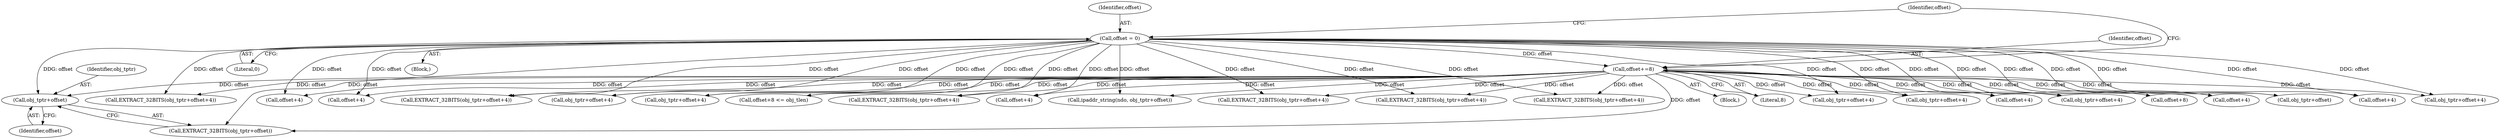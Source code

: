 digraph "0_tcpdump_0b661e0aa61850234b64394585cf577aac570bf4@pointer" {
"1001201" [label="(Call,obj_tptr+offset)"];
"1001179" [label="(Call,offset = 0)"];
"1001283" [label="(Call,offset+=8)"];
"1001180" [label="(Identifier,offset)"];
"1001268" [label="(Call,EXTRACT_32BITS(obj_tptr+offset+4))"];
"1001241" [label="(Call,offset+4)"];
"1001253" [label="(Call,offset+4)"];
"1001179" [label="(Call,offset = 0)"];
"1001181" [label="(Literal,0)"];
"1001200" [label="(Call,EXTRACT_32BITS(obj_tptr+offset))"];
"1001276" [label="(Call,EXTRACT_32BITS(obj_tptr+offset+4))"];
"1001188" [label="(Block,)"];
"1001177" [label="(Block,)"];
"1001223" [label="(Call,obj_tptr+offset+4)"];
"1001213" [label="(Call,obj_tptr+offset+4)"];
"1001183" [label="(Call,offset+8 <= obj_tlen)"];
"1001185" [label="(Identifier,offset)"];
"1001285" [label="(Literal,8)"];
"1001225" [label="(Call,offset+4)"];
"1001212" [label="(Call,EXTRACT_32BITS(obj_tptr+offset+4))"];
"1001284" [label="(Identifier,offset)"];
"1001222" [label="(Call,EXTRACT_32BITS(obj_tptr+offset+4))"];
"1001238" [label="(Call,EXTRACT_32BITS(obj_tptr+offset+4))"];
"1001239" [label="(Call,obj_tptr+offset+4)"];
"1001251" [label="(Call,obj_tptr+offset+4)"];
"1001271" [label="(Call,offset+4)"];
"1001277" [label="(Call,obj_tptr+offset+4)"];
"1001203" [label="(Identifier,offset)"];
"1001283" [label="(Call,offset+=8)"];
"1001184" [label="(Call,offset+8)"];
"1001215" [label="(Call,offset+4)"];
"1001197" [label="(Call,obj_tptr+offset)"];
"1001202" [label="(Identifier,obj_tptr)"];
"1001201" [label="(Call,obj_tptr+offset)"];
"1001279" [label="(Call,offset+4)"];
"1001269" [label="(Call,obj_tptr+offset+4)"];
"1001250" [label="(Call,EXTRACT_32BITS(obj_tptr+offset+4))"];
"1001195" [label="(Call,ipaddr_string(ndo, obj_tptr+offset))"];
"1001201" -> "1001200"  [label="AST: "];
"1001201" -> "1001203"  [label="CFG: "];
"1001202" -> "1001201"  [label="AST: "];
"1001203" -> "1001201"  [label="AST: "];
"1001200" -> "1001201"  [label="CFG: "];
"1001179" -> "1001201"  [label="DDG: offset"];
"1001283" -> "1001201"  [label="DDG: offset"];
"1001179" -> "1001177"  [label="AST: "];
"1001179" -> "1001181"  [label="CFG: "];
"1001180" -> "1001179"  [label="AST: "];
"1001181" -> "1001179"  [label="AST: "];
"1001185" -> "1001179"  [label="CFG: "];
"1001179" -> "1001183"  [label="DDG: offset"];
"1001179" -> "1001184"  [label="DDG: offset"];
"1001179" -> "1001195"  [label="DDG: offset"];
"1001179" -> "1001197"  [label="DDG: offset"];
"1001179" -> "1001200"  [label="DDG: offset"];
"1001179" -> "1001212"  [label="DDG: offset"];
"1001179" -> "1001213"  [label="DDG: offset"];
"1001179" -> "1001215"  [label="DDG: offset"];
"1001179" -> "1001222"  [label="DDG: offset"];
"1001179" -> "1001223"  [label="DDG: offset"];
"1001179" -> "1001225"  [label="DDG: offset"];
"1001179" -> "1001238"  [label="DDG: offset"];
"1001179" -> "1001239"  [label="DDG: offset"];
"1001179" -> "1001241"  [label="DDG: offset"];
"1001179" -> "1001250"  [label="DDG: offset"];
"1001179" -> "1001251"  [label="DDG: offset"];
"1001179" -> "1001253"  [label="DDG: offset"];
"1001179" -> "1001268"  [label="DDG: offset"];
"1001179" -> "1001269"  [label="DDG: offset"];
"1001179" -> "1001271"  [label="DDG: offset"];
"1001179" -> "1001276"  [label="DDG: offset"];
"1001179" -> "1001277"  [label="DDG: offset"];
"1001179" -> "1001279"  [label="DDG: offset"];
"1001179" -> "1001283"  [label="DDG: offset"];
"1001283" -> "1001188"  [label="AST: "];
"1001283" -> "1001285"  [label="CFG: "];
"1001284" -> "1001283"  [label="AST: "];
"1001285" -> "1001283"  [label="AST: "];
"1001185" -> "1001283"  [label="CFG: "];
"1001283" -> "1001183"  [label="DDG: offset"];
"1001283" -> "1001184"  [label="DDG: offset"];
"1001283" -> "1001195"  [label="DDG: offset"];
"1001283" -> "1001197"  [label="DDG: offset"];
"1001283" -> "1001200"  [label="DDG: offset"];
"1001283" -> "1001212"  [label="DDG: offset"];
"1001283" -> "1001213"  [label="DDG: offset"];
"1001283" -> "1001215"  [label="DDG: offset"];
"1001283" -> "1001222"  [label="DDG: offset"];
"1001283" -> "1001223"  [label="DDG: offset"];
"1001283" -> "1001225"  [label="DDG: offset"];
"1001283" -> "1001238"  [label="DDG: offset"];
"1001283" -> "1001239"  [label="DDG: offset"];
"1001283" -> "1001241"  [label="DDG: offset"];
"1001283" -> "1001250"  [label="DDG: offset"];
"1001283" -> "1001251"  [label="DDG: offset"];
"1001283" -> "1001253"  [label="DDG: offset"];
"1001283" -> "1001268"  [label="DDG: offset"];
"1001283" -> "1001269"  [label="DDG: offset"];
"1001283" -> "1001271"  [label="DDG: offset"];
"1001283" -> "1001276"  [label="DDG: offset"];
"1001283" -> "1001277"  [label="DDG: offset"];
"1001283" -> "1001279"  [label="DDG: offset"];
}
